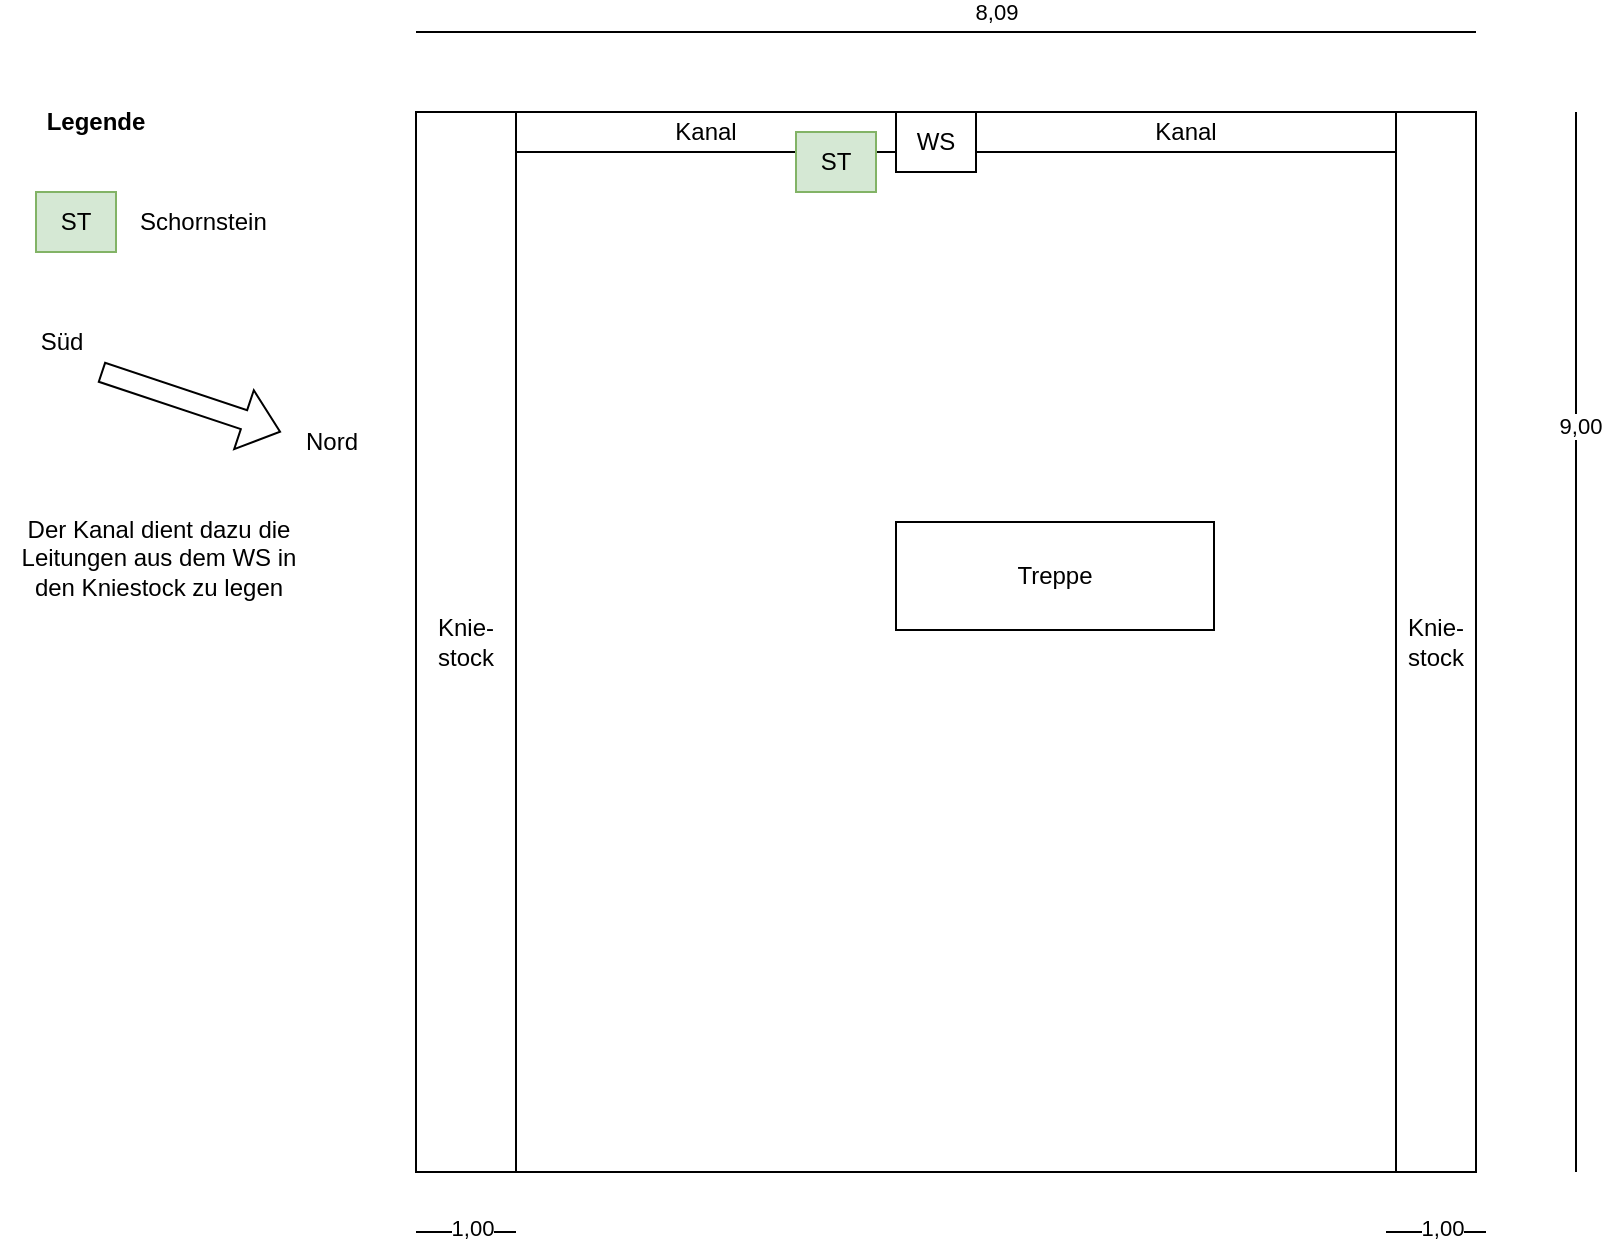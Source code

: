 <mxfile version="24.7.12">
  <diagram name="Seite-1" id="Y9C5wVx7RIW8EZkptMKy">
    <mxGraphModel dx="1627" dy="1065" grid="1" gridSize="10" guides="1" tooltips="1" connect="1" arrows="1" fold="1" page="1" pageScale="1" pageWidth="827" pageHeight="1169" math="0" shadow="0">
      <root>
        <mxCell id="0" />
        <mxCell id="1" parent="0" />
        <mxCell id="4Ki8aTBxuD5668MgcmTE-32" value="Kanal" style="rounded=0;whiteSpace=wrap;html=1;" vertex="1" parent="1">
          <mxGeometry x="280" y="80" width="190" height="20" as="geometry" />
        </mxCell>
        <mxCell id="4Ki8aTBxuD5668MgcmTE-1" value="" style="whiteSpace=wrap;html=1;aspect=fixed;fillColor=none;strokeColor=#000000;verticalAlign=middle;align=left;" vertex="1" parent="1">
          <mxGeometry x="230" y="80" width="530" height="530" as="geometry" />
        </mxCell>
        <mxCell id="4Ki8aTBxuD5668MgcmTE-3" value="Knie-stock" style="rounded=0;whiteSpace=wrap;html=1;" vertex="1" parent="1">
          <mxGeometry x="720" y="80" width="40" height="530" as="geometry" />
        </mxCell>
        <mxCell id="4Ki8aTBxuD5668MgcmTE-4" value="Treppe" style="rounded=0;whiteSpace=wrap;html=1;" vertex="1" parent="1">
          <mxGeometry x="470" y="285" width="159" height="54" as="geometry" />
        </mxCell>
        <mxCell id="4Ki8aTBxuD5668MgcmTE-6" value="Knie-stock" style="rounded=0;whiteSpace=wrap;html=1;" vertex="1" parent="1">
          <mxGeometry x="230" y="80" width="50" height="530" as="geometry" />
        </mxCell>
        <mxCell id="4Ki8aTBxuD5668MgcmTE-14" value="" style="endArrow=none;html=1;rounded=0;" edge="1" parent="1">
          <mxGeometry width="50" height="50" relative="1" as="geometry">
            <mxPoint x="760" y="40" as="sourcePoint" />
            <mxPoint x="230" y="40" as="targetPoint" />
          </mxGeometry>
        </mxCell>
        <mxCell id="4Ki8aTBxuD5668MgcmTE-15" value="&lt;div&gt;8,09&lt;/div&gt;" style="edgeLabel;html=1;align=center;verticalAlign=middle;resizable=0;points=[];" vertex="1" connectable="0" parent="4Ki8aTBxuD5668MgcmTE-14">
          <mxGeometry x="-0.185" y="2" relative="1" as="geometry">
            <mxPoint x="-24" y="-12" as="offset" />
          </mxGeometry>
        </mxCell>
        <mxCell id="4Ki8aTBxuD5668MgcmTE-16" value="ST" style="rounded=0;whiteSpace=wrap;html=1;fillColor=#d5e8d4;strokeColor=#82b366;" vertex="1" parent="1">
          <mxGeometry x="420" y="90" width="40" height="30" as="geometry" />
        </mxCell>
        <mxCell id="4Ki8aTBxuD5668MgcmTE-17" value="ST" style="rounded=0;whiteSpace=wrap;html=1;fillColor=#d5e8d4;strokeColor=#82b366;" vertex="1" parent="1">
          <mxGeometry x="40" y="120" width="40" height="30" as="geometry" />
        </mxCell>
        <mxCell id="4Ki8aTBxuD5668MgcmTE-18" value="Schornstein " style="text;html=1;align=left;verticalAlign=middle;whiteSpace=wrap;rounded=0;" vertex="1" parent="1">
          <mxGeometry x="90" y="120" width="60" height="30" as="geometry" />
        </mxCell>
        <mxCell id="4Ki8aTBxuD5668MgcmTE-19" value="Legende" style="text;html=1;align=center;verticalAlign=middle;whiteSpace=wrap;rounded=0;fontStyle=1" vertex="1" parent="1">
          <mxGeometry x="40" y="70" width="60" height="30" as="geometry" />
        </mxCell>
        <mxCell id="4Ki8aTBxuD5668MgcmTE-20" value="" style="endArrow=none;html=1;rounded=0;" edge="1" parent="1">
          <mxGeometry width="50" height="50" relative="1" as="geometry">
            <mxPoint x="810" y="610" as="sourcePoint" />
            <mxPoint x="810" y="80" as="targetPoint" />
          </mxGeometry>
        </mxCell>
        <mxCell id="4Ki8aTBxuD5668MgcmTE-21" value="9,00" style="edgeLabel;html=1;align=center;verticalAlign=middle;resizable=0;points=[];" vertex="1" connectable="0" parent="4Ki8aTBxuD5668MgcmTE-20">
          <mxGeometry x="0.41" y="-2" relative="1" as="geometry">
            <mxPoint as="offset" />
          </mxGeometry>
        </mxCell>
        <mxCell id="4Ki8aTBxuD5668MgcmTE-22" value="WS" style="rounded=0;whiteSpace=wrap;html=1;" vertex="1" parent="1">
          <mxGeometry x="470" y="80" width="40" height="30" as="geometry" />
        </mxCell>
        <mxCell id="4Ki8aTBxuD5668MgcmTE-23" value="" style="endArrow=none;html=1;rounded=0;" edge="1" parent="1">
          <mxGeometry width="50" height="50" relative="1" as="geometry">
            <mxPoint x="280" y="640" as="sourcePoint" />
            <mxPoint x="230" y="640" as="targetPoint" />
          </mxGeometry>
        </mxCell>
        <mxCell id="4Ki8aTBxuD5668MgcmTE-24" value="3" style="edgeLabel;html=1;align=center;verticalAlign=middle;resizable=0;points=[];" vertex="1" connectable="0" parent="4Ki8aTBxuD5668MgcmTE-23">
          <mxGeometry x="-0.069" y="-2" relative="1" as="geometry">
            <mxPoint as="offset" />
          </mxGeometry>
        </mxCell>
        <mxCell id="4Ki8aTBxuD5668MgcmTE-25" value="1,00" style="edgeLabel;html=1;align=center;verticalAlign=middle;resizable=0;points=[];" vertex="1" connectable="0" parent="4Ki8aTBxuD5668MgcmTE-23">
          <mxGeometry x="-0.097" y="-2" relative="1" as="geometry">
            <mxPoint as="offset" />
          </mxGeometry>
        </mxCell>
        <mxCell id="4Ki8aTBxuD5668MgcmTE-26" value="" style="endArrow=none;html=1;rounded=0;" edge="1" parent="1">
          <mxGeometry width="50" height="50" relative="1" as="geometry">
            <mxPoint x="765" y="640" as="sourcePoint" />
            <mxPoint x="715" y="640" as="targetPoint" />
          </mxGeometry>
        </mxCell>
        <mxCell id="4Ki8aTBxuD5668MgcmTE-27" value="3" style="edgeLabel;html=1;align=center;verticalAlign=middle;resizable=0;points=[];" vertex="1" connectable="0" parent="4Ki8aTBxuD5668MgcmTE-26">
          <mxGeometry x="-0.069" y="-2" relative="1" as="geometry">
            <mxPoint as="offset" />
          </mxGeometry>
        </mxCell>
        <mxCell id="4Ki8aTBxuD5668MgcmTE-28" value="1,00" style="edgeLabel;html=1;align=center;verticalAlign=middle;resizable=0;points=[];" vertex="1" connectable="0" parent="4Ki8aTBxuD5668MgcmTE-26">
          <mxGeometry x="-0.097" y="-2" relative="1" as="geometry">
            <mxPoint as="offset" />
          </mxGeometry>
        </mxCell>
        <mxCell id="4Ki8aTBxuD5668MgcmTE-29" value="" style="shape=flexArrow;endArrow=classic;html=1;rounded=0;" edge="1" parent="1">
          <mxGeometry width="50" height="50" relative="1" as="geometry">
            <mxPoint x="72.5" y="210" as="sourcePoint" />
            <mxPoint x="162.5" y="240" as="targetPoint" />
          </mxGeometry>
        </mxCell>
        <mxCell id="4Ki8aTBxuD5668MgcmTE-30" value="Süd" style="text;html=1;align=center;verticalAlign=middle;whiteSpace=wrap;rounded=0;" vertex="1" parent="1">
          <mxGeometry x="22.5" y="180" width="60" height="30" as="geometry" />
        </mxCell>
        <mxCell id="4Ki8aTBxuD5668MgcmTE-31" value="Nord" style="text;html=1;align=center;verticalAlign=middle;whiteSpace=wrap;rounded=0;" vertex="1" parent="1">
          <mxGeometry x="157.5" y="230" width="60" height="30" as="geometry" />
        </mxCell>
        <mxCell id="4Ki8aTBxuD5668MgcmTE-34" value="Kanal" style="rounded=0;whiteSpace=wrap;html=1;" vertex="1" parent="1">
          <mxGeometry x="510" y="80" width="210" height="20" as="geometry" />
        </mxCell>
        <mxCell id="4Ki8aTBxuD5668MgcmTE-35" value="Der Kanal dient dazu die Leitungen aus dem WS in den Kniestock zu legen" style="text;html=1;align=center;verticalAlign=middle;whiteSpace=wrap;rounded=0;" vertex="1" parent="1">
          <mxGeometry x="23" y="285" width="157" height="35" as="geometry" />
        </mxCell>
      </root>
    </mxGraphModel>
  </diagram>
</mxfile>
